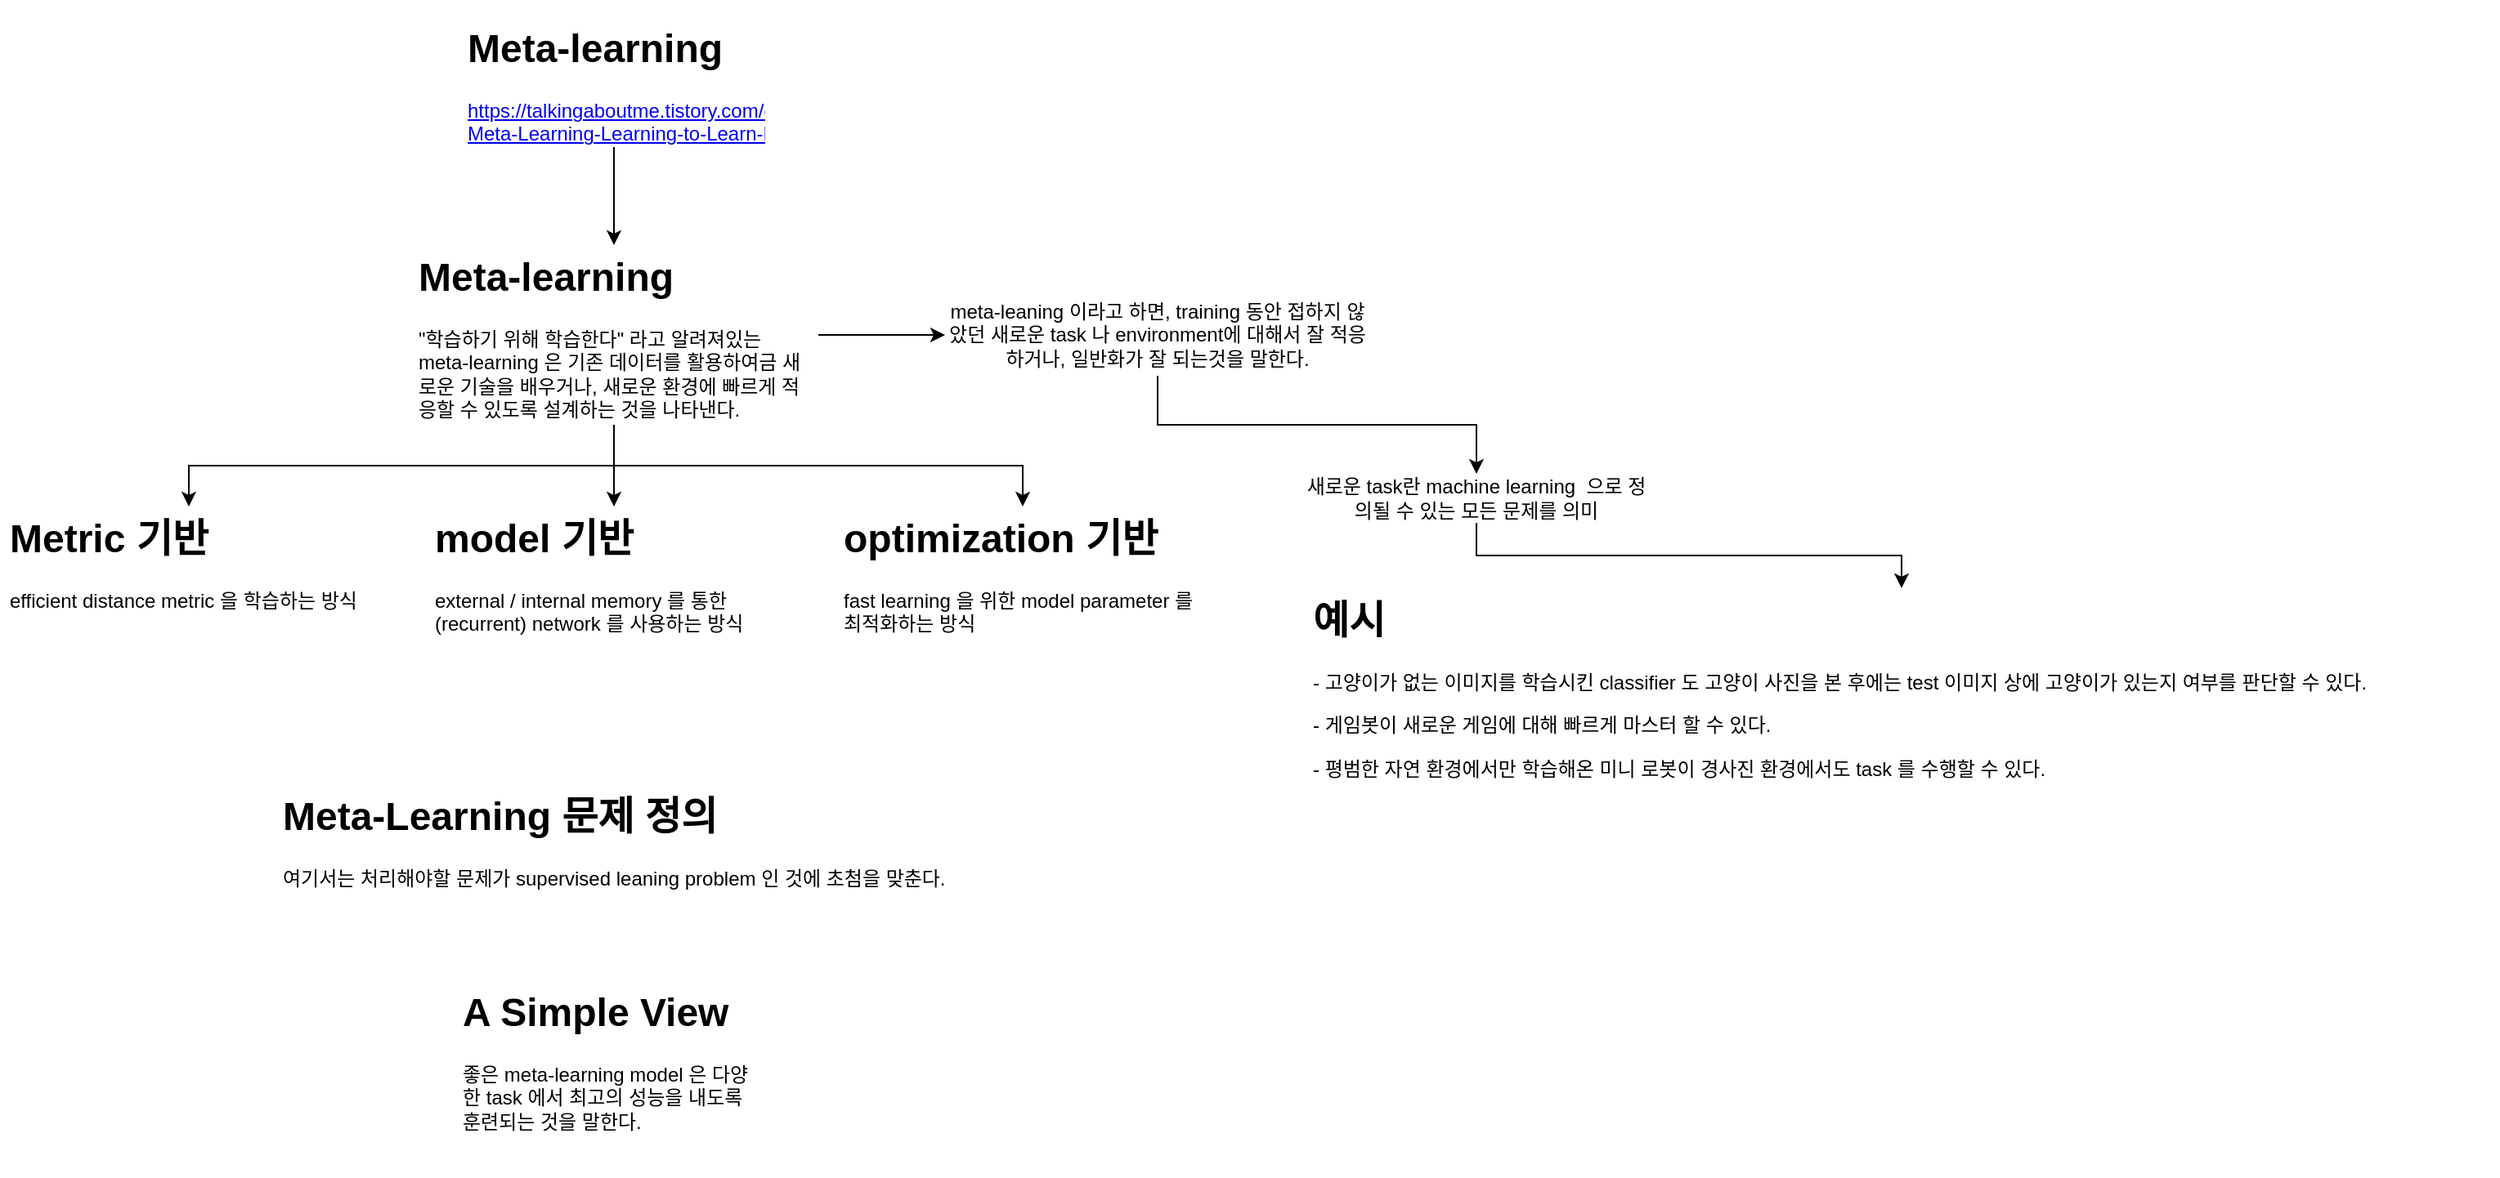 <mxfile version="13.1.3">
    <diagram id="cLUQif01xjRQRyUT_K3b" name="Page-1">
        <mxGraphModel dx="1230" dy="518" grid="1" gridSize="10" guides="1" tooltips="1" connect="1" arrows="1" fold="1" page="1" pageScale="1" pageWidth="827" pageHeight="1169" math="0" shadow="0">
            <root>
                <mxCell id="0"/>
                <mxCell id="1" parent="0"/>
                <mxCell id="Egkcq_fnfHltWPDeU1VQ-6" style="edgeStyle=orthogonalEdgeStyle;rounded=0;orthogonalLoop=1;jettySize=auto;html=1;exitX=0.5;exitY=1;exitDx=0;exitDy=0;entryX=0.5;entryY=0;entryDx=0;entryDy=0;" parent="1" source="Egkcq_fnfHltWPDeU1VQ-2" target="Egkcq_fnfHltWPDeU1VQ-3" edge="1">
                    <mxGeometry relative="1" as="geometry"/>
                </mxCell>
                <mxCell id="Egkcq_fnfHltWPDeU1VQ-7" style="edgeStyle=orthogonalEdgeStyle;rounded=0;orthogonalLoop=1;jettySize=auto;html=1;exitX=0.5;exitY=1;exitDx=0;exitDy=0;" parent="1" source="Egkcq_fnfHltWPDeU1VQ-2" target="Egkcq_fnfHltWPDeU1VQ-4" edge="1">
                    <mxGeometry relative="1" as="geometry"/>
                </mxCell>
                <mxCell id="Egkcq_fnfHltWPDeU1VQ-8" style="edgeStyle=orthogonalEdgeStyle;rounded=0;orthogonalLoop=1;jettySize=auto;html=1;exitX=0.5;exitY=1;exitDx=0;exitDy=0;" parent="1" source="Egkcq_fnfHltWPDeU1VQ-2" target="Egkcq_fnfHltWPDeU1VQ-5" edge="1">
                    <mxGeometry relative="1" as="geometry"/>
                </mxCell>
                <mxCell id="3" style="edgeStyle=orthogonalEdgeStyle;rounded=0;orthogonalLoop=1;jettySize=auto;html=1;exitX=1;exitY=0.5;exitDx=0;exitDy=0;entryX=0;entryY=0.5;entryDx=0;entryDy=0;" edge="1" parent="1" source="Egkcq_fnfHltWPDeU1VQ-2" target="2">
                    <mxGeometry relative="1" as="geometry"/>
                </mxCell>
                <mxCell id="Egkcq_fnfHltWPDeU1VQ-2" value="&lt;h1&gt;Meta-learning&lt;/h1&gt;&lt;p&gt;&quot;학습하기 위해 학습한다&quot; 라고 알려져있는 meta-learning 은 기존 데이터를 활용하여금 새로운 기술을 배우거나, 새로운 환경에 빠르게 적응할 수 있도록 설계하는 것을 나타낸다.&lt;/p&gt;" style="text;html=1;strokeColor=none;fillColor=none;spacing=5;spacingTop=-20;whiteSpace=wrap;overflow=hidden;rounded=0;" parent="1" vertex="1">
                    <mxGeometry x="292.5" y="180" width="250" height="110" as="geometry"/>
                </mxCell>
                <mxCell id="Egkcq_fnfHltWPDeU1VQ-3" value="&lt;h1&gt;Metric 기반&lt;/h1&gt;&lt;p&gt;efficient distance metric 을 학습하는 방식&lt;/p&gt;" style="text;html=1;strokeColor=none;fillColor=none;spacing=5;spacingTop=-20;whiteSpace=wrap;overflow=hidden;rounded=0;" parent="1" vertex="1">
                    <mxGeometry x="42.5" y="340" width="230" height="70" as="geometry"/>
                </mxCell>
                <mxCell id="Egkcq_fnfHltWPDeU1VQ-4" value="&lt;h1&gt;model 기반&lt;/h1&gt;&lt;p&gt;external / internal memory 를 통한 (recurrent) network 를 사용하는 방식&lt;/p&gt;" style="text;html=1;strokeColor=none;fillColor=none;spacing=5;spacingTop=-20;whiteSpace=wrap;overflow=hidden;rounded=0;" parent="1" vertex="1">
                    <mxGeometry x="302.5" y="340" width="230" height="80" as="geometry"/>
                </mxCell>
                <mxCell id="Egkcq_fnfHltWPDeU1VQ-5" value="&lt;h1&gt;optimization 기반&lt;/h1&gt;&lt;p&gt;fast learning 을 위한 model parameter 를 최적화하는 방식&lt;/p&gt;" style="text;html=1;strokeColor=none;fillColor=none;spacing=5;spacingTop=-20;whiteSpace=wrap;overflow=hidden;rounded=0;" parent="1" vertex="1">
                    <mxGeometry x="552.5" y="340" width="230" height="80" as="geometry"/>
                </mxCell>
                <mxCell id="Egkcq_fnfHltWPDeU1VQ-10" style="edgeStyle=orthogonalEdgeStyle;rounded=0;orthogonalLoop=1;jettySize=auto;html=1;exitX=0.5;exitY=1;exitDx=0;exitDy=0;entryX=0.5;entryY=0;entryDx=0;entryDy=0;" parent="1" source="Egkcq_fnfHltWPDeU1VQ-9" target="Egkcq_fnfHltWPDeU1VQ-2" edge="1">
                    <mxGeometry relative="1" as="geometry"/>
                </mxCell>
                <mxCell id="Egkcq_fnfHltWPDeU1VQ-9" value="&lt;h1&gt;Meta-learning&lt;/h1&gt;&lt;p&gt;&lt;a href=&quot;https://talkingaboutme.tistory.com/entry/DL-Meta-Learning-Learning-to-Learn-Fast&quot;&gt;https://talkingaboutme.tistory.com/entry/DL-Meta-Learning-Learning-to-Learn-Fast&lt;/a&gt;&lt;br&gt;&lt;/p&gt;" style="text;html=1;strokeColor=none;fillColor=none;spacing=5;spacingTop=-20;whiteSpace=wrap;overflow=hidden;rounded=0;" parent="1" vertex="1">
                    <mxGeometry x="322.5" y="40" width="190" height="80" as="geometry"/>
                </mxCell>
                <mxCell id="5" style="edgeStyle=orthogonalEdgeStyle;rounded=0;orthogonalLoop=1;jettySize=auto;html=1;exitX=0.5;exitY=1;exitDx=0;exitDy=0;entryX=0.5;entryY=0;entryDx=0;entryDy=0;" edge="1" parent="1" source="2" target="4">
                    <mxGeometry relative="1" as="geometry"/>
                </mxCell>
                <mxCell id="2" value="meta-leaning 이라고 하면, training 동안 접하지 않았던 새로운 task 나 environment에 대해서 잘 적응하거나, 일반화가 잘 되는것을 말한다." style="text;html=1;strokeColor=none;fillColor=none;align=center;verticalAlign=middle;whiteSpace=wrap;rounded=0;" vertex="1" parent="1">
                    <mxGeometry x="620" y="210" width="260" height="50" as="geometry"/>
                </mxCell>
                <mxCell id="7" style="edgeStyle=orthogonalEdgeStyle;rounded=0;orthogonalLoop=1;jettySize=auto;html=1;exitX=0.5;exitY=1;exitDx=0;exitDy=0;entryX=0.5;entryY=0;entryDx=0;entryDy=0;" edge="1" parent="1" source="4" target="6">
                    <mxGeometry relative="1" as="geometry"/>
                </mxCell>
                <mxCell id="4" value="새로운 task란 machine learning&amp;nbsp; 으로 정의될 수 있는 모든 문제를 의미" style="text;html=1;strokeColor=none;fillColor=none;align=center;verticalAlign=middle;whiteSpace=wrap;rounded=0;" vertex="1" parent="1">
                    <mxGeometry x="840" y="320" width="210" height="30" as="geometry"/>
                </mxCell>
                <mxCell id="6" value="&lt;h1&gt;예시&lt;/h1&gt;&lt;p&gt;- 고양이가 없는 이미지를 학습시킨 classifier 도 고양이 사진을 본 후에는 test 이미지 상에 고양이가 있는지 여부를 판단할 수 있다.&lt;/p&gt;&lt;p&gt;- 게임봇이 새로운 게임에 대해 빠르게 마스터 할 수 있다.&lt;/p&gt;&lt;p&gt;- 평범한 자연 환경에서만 학습해온 미니 로봇이 경사진 환경에서도 task 를 수행할 수 있다.&lt;/p&gt;" style="text;html=1;strokeColor=none;fillColor=none;spacing=5;spacingTop=-20;whiteSpace=wrap;overflow=hidden;rounded=0;" vertex="1" parent="1">
                    <mxGeometry x="840" y="390" width="730" height="120" as="geometry"/>
                </mxCell>
                <mxCell id="8" value="&lt;h1&gt;Meta-Learning 문제 정의&lt;/h1&gt;&lt;p&gt;여기서는 처리해야할 문제가 supervised leaning problem 인 것에 초첨을 맞춘다.&lt;/p&gt;" style="text;html=1;strokeColor=none;fillColor=none;spacing=5;spacingTop=-20;whiteSpace=wrap;overflow=hidden;rounded=0;" vertex="1" parent="1">
                    <mxGeometry x="210" y="510" width="441" height="70" as="geometry"/>
                </mxCell>
                <mxCell id="9" value="&lt;h1&gt;A Simple View&lt;/h1&gt;&lt;p&gt;좋은 meta-learning model 은 다양한 task 에서 최고의 성능을 내도록 훈련되는 것을 말한다.&lt;/p&gt;" style="text;html=1;strokeColor=none;fillColor=none;spacing=5;spacingTop=-20;whiteSpace=wrap;overflow=hidden;rounded=0;" vertex="1" parent="1">
                    <mxGeometry x="320" y="630" width="190" height="120" as="geometry"/>
                </mxCell>
            </root>
        </mxGraphModel>
    </diagram>
</mxfile>